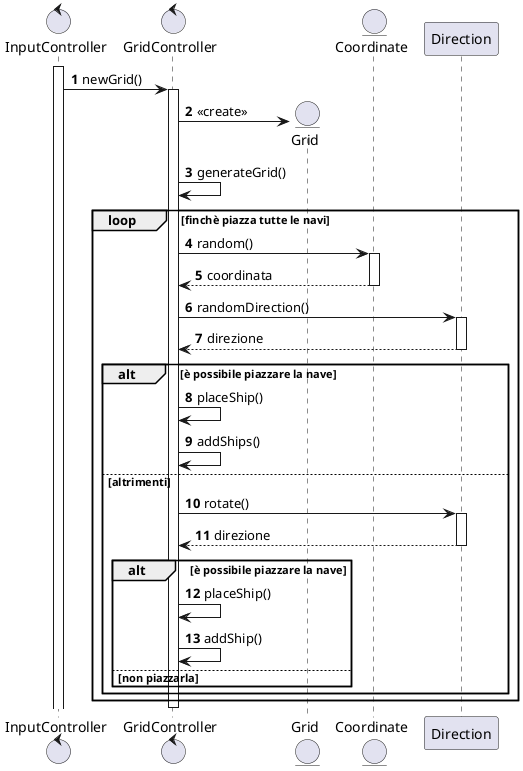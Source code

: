 @startuml createGrid
control InputController
control GridController
entity Grid
entity Coordinate
participant Direction
autonumber
activate InputController
InputController -> GridController : newGrid()
activate GridController
create Grid
GridController -> Grid : <<create>>
GridController -> GridController : generateGrid()
loop finchè piazza tutte le navi
    GridController -> Coordinate : random()
    activate Coordinate
    Coordinate --> GridController : coordinata
    deactivate Coordinate
    GridController -> Direction : randomDirection()
    activate Direction
    Direction --> GridController : direzione
    deactivate Direction
    alt è possibile piazzare la nave
        GridController -> GridController : placeShip()

        GridController -> GridController : addShips()

    else altrimenti
        GridController -> Direction : rotate()
        activate Direction
        Direction --> GridController : direzione
        deactivate Direction
        alt è possibile piazzare la nave
            GridController -> GridController : placeShip()

            GridController -> GridController : addShip()

        else non piazzarla
        end
    end
end
deactivate GridController
@enduml